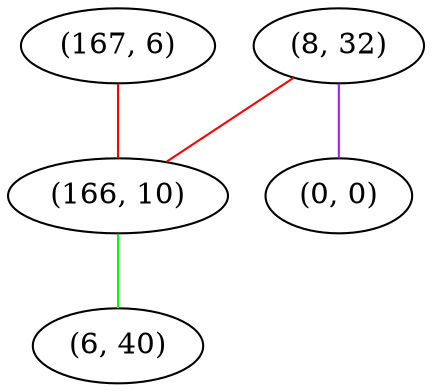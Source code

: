 graph "" {
"(8, 32)";
"(167, 6)";
"(166, 10)";
"(6, 40)";
"(0, 0)";
"(8, 32)" -- "(166, 10)"  [color=red, key=0, weight=1];
"(8, 32)" -- "(0, 0)"  [color=purple, key=0, weight=4];
"(167, 6)" -- "(166, 10)"  [color=red, key=0, weight=1];
"(166, 10)" -- "(6, 40)"  [color=green, key=0, weight=2];
}
